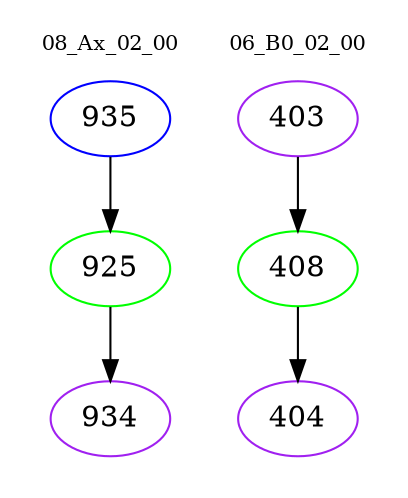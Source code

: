 digraph{
subgraph cluster_0 {
color = white
label = "08_Ax_02_00";
fontsize=10;
T0_935 [label="935", color="blue"]
T0_935 -> T0_925 [color="black"]
T0_925 [label="925", color="green"]
T0_925 -> T0_934 [color="black"]
T0_934 [label="934", color="purple"]
}
subgraph cluster_1 {
color = white
label = "06_B0_02_00";
fontsize=10;
T1_403 [label="403", color="purple"]
T1_403 -> T1_408 [color="black"]
T1_408 [label="408", color="green"]
T1_408 -> T1_404 [color="black"]
T1_404 [label="404", color="purple"]
}
}
